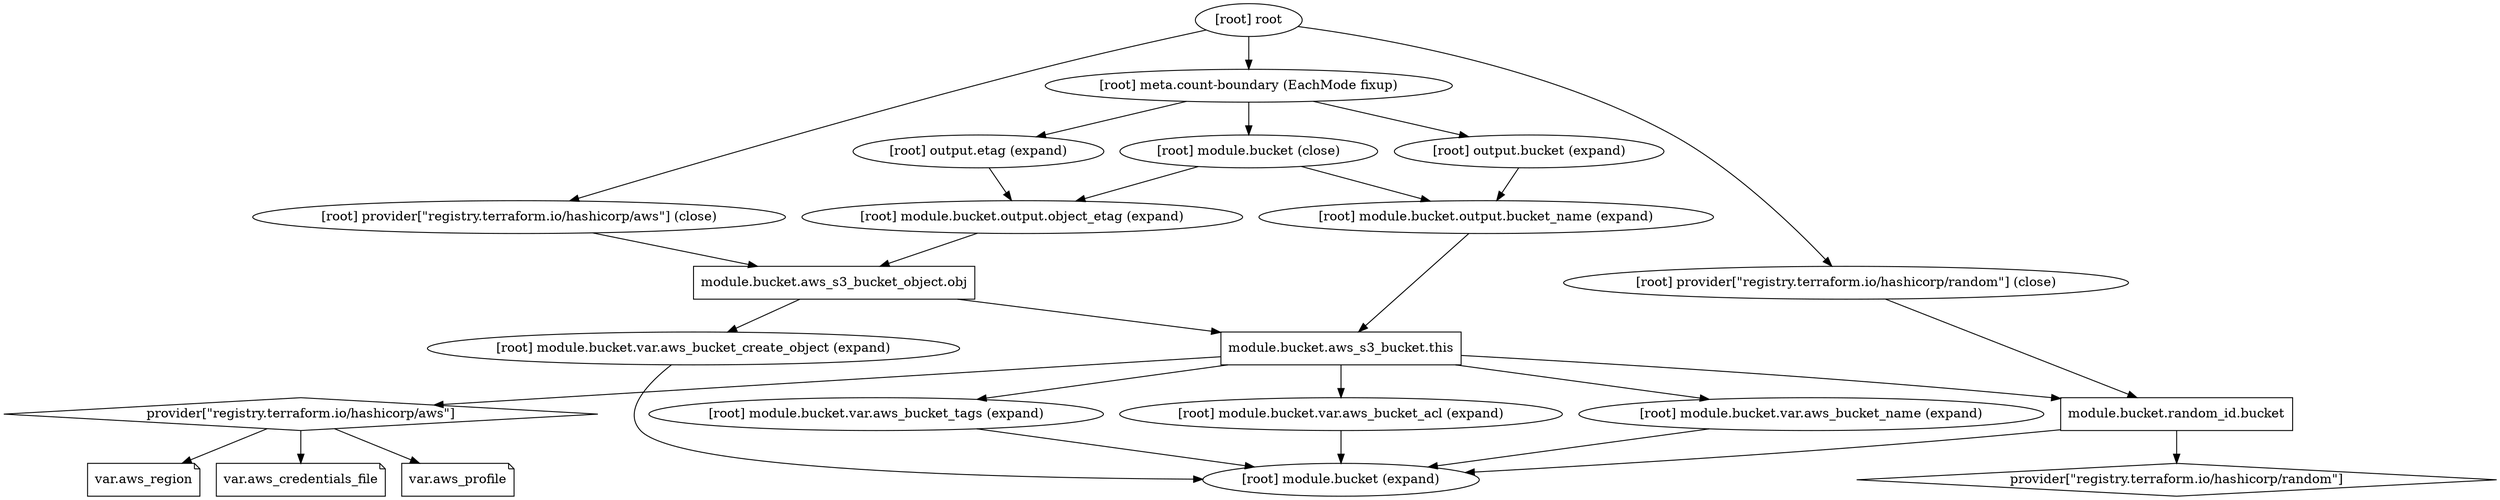 digraph {
	compound = "true"
	newrank = "true"
	subgraph "root" {
		"[root] module.bucket.aws_s3_bucket.this (expand)" [label = "module.bucket.aws_s3_bucket.this", shape = "box"]
		"[root] module.bucket.aws_s3_bucket_object.obj (expand)" [label = "module.bucket.aws_s3_bucket_object.obj", shape = "box"]
		"[root] module.bucket.random_id.bucket (expand)" [label = "module.bucket.random_id.bucket", shape = "box"]
		"[root] provider[\"registry.terraform.io/hashicorp/aws\"]" [label = "provider[\"registry.terraform.io/hashicorp/aws\"]", shape = "diamond"]
		"[root] provider[\"registry.terraform.io/hashicorp/random\"]" [label = "provider[\"registry.terraform.io/hashicorp/random\"]", shape = "diamond"]
		"[root] var.aws_credentials_file" [label = "var.aws_credentials_file", shape = "note"]
		"[root] var.aws_profile" [label = "var.aws_profile", shape = "note"]
		"[root] var.aws_region" [label = "var.aws_region", shape = "note"]
		"[root] meta.count-boundary (EachMode fixup)" -> "[root] module.bucket (close)"
		"[root] meta.count-boundary (EachMode fixup)" -> "[root] output.bucket (expand)"
		"[root] meta.count-boundary (EachMode fixup)" -> "[root] output.etag (expand)"
		"[root] module.bucket (close)" -> "[root] module.bucket.output.bucket_name (expand)"
		"[root] module.bucket (close)" -> "[root] module.bucket.output.object_etag (expand)"
		"[root] module.bucket.aws_s3_bucket.this (expand)" -> "[root] module.bucket.random_id.bucket (expand)"
		"[root] module.bucket.aws_s3_bucket.this (expand)" -> "[root] module.bucket.var.aws_bucket_acl (expand)"
		"[root] module.bucket.aws_s3_bucket.this (expand)" -> "[root] module.bucket.var.aws_bucket_name (expand)"
		"[root] module.bucket.aws_s3_bucket.this (expand)" -> "[root] module.bucket.var.aws_bucket_tags (expand)"
		"[root] module.bucket.aws_s3_bucket.this (expand)" -> "[root] provider[\"registry.terraform.io/hashicorp/aws\"]"
		"[root] module.bucket.aws_s3_bucket_object.obj (expand)" -> "[root] module.bucket.aws_s3_bucket.this (expand)"
		"[root] module.bucket.aws_s3_bucket_object.obj (expand)" -> "[root] module.bucket.var.aws_bucket_create_object (expand)"
		"[root] module.bucket.output.bucket_name (expand)" -> "[root] module.bucket.aws_s3_bucket.this (expand)"
		"[root] module.bucket.output.object_etag (expand)" -> "[root] module.bucket.aws_s3_bucket_object.obj (expand)"
		"[root] module.bucket.random_id.bucket (expand)" -> "[root] module.bucket (expand)"
		"[root] module.bucket.random_id.bucket (expand)" -> "[root] provider[\"registry.terraform.io/hashicorp/random\"]"
		"[root] module.bucket.var.aws_bucket_acl (expand)" -> "[root] module.bucket (expand)"
		"[root] module.bucket.var.aws_bucket_create_object (expand)" -> "[root] module.bucket (expand)"
		"[root] module.bucket.var.aws_bucket_name (expand)" -> "[root] module.bucket (expand)"
		"[root] module.bucket.var.aws_bucket_tags (expand)" -> "[root] module.bucket (expand)"
		"[root] output.bucket (expand)" -> "[root] module.bucket.output.bucket_name (expand)"
		"[root] output.etag (expand)" -> "[root] module.bucket.output.object_etag (expand)"
		"[root] provider[\"registry.terraform.io/hashicorp/aws\"] (close)" -> "[root] module.bucket.aws_s3_bucket_object.obj (expand)"
		"[root] provider[\"registry.terraform.io/hashicorp/aws\"]" -> "[root] var.aws_credentials_file"
		"[root] provider[\"registry.terraform.io/hashicorp/aws\"]" -> "[root] var.aws_profile"
		"[root] provider[\"registry.terraform.io/hashicorp/aws\"]" -> "[root] var.aws_region"
		"[root] provider[\"registry.terraform.io/hashicorp/random\"] (close)" -> "[root] module.bucket.random_id.bucket (expand)"
		"[root] root" -> "[root] meta.count-boundary (EachMode fixup)"
		"[root] root" -> "[root] provider[\"registry.terraform.io/hashicorp/aws\"] (close)"
		"[root] root" -> "[root] provider[\"registry.terraform.io/hashicorp/random\"] (close)"
	}
}

